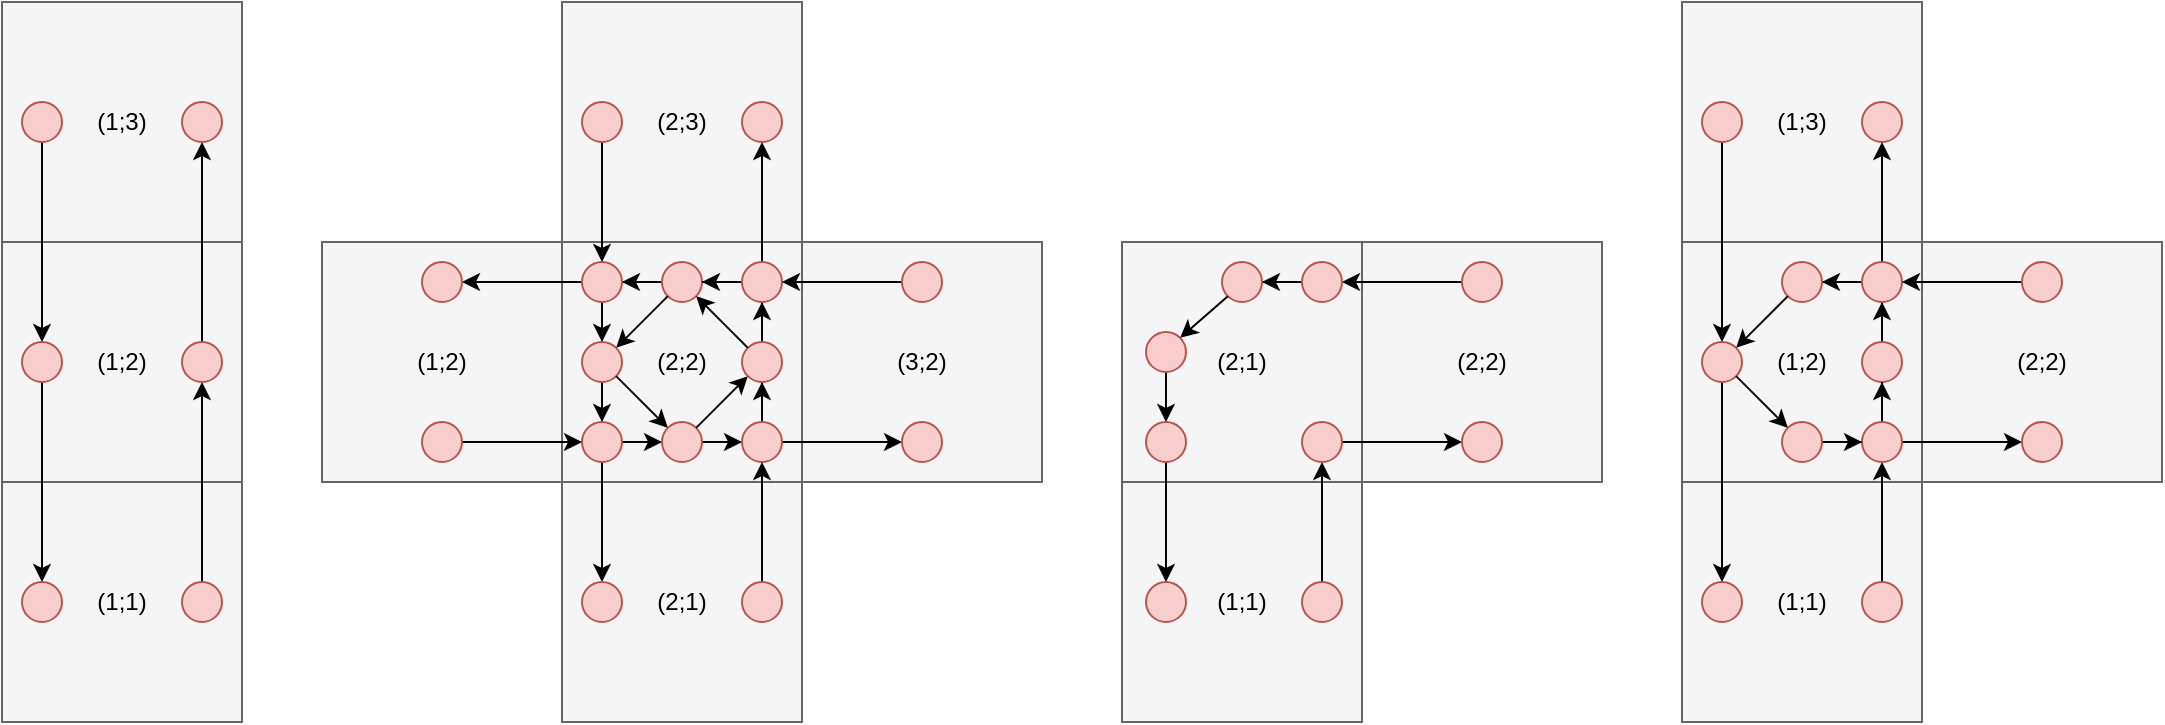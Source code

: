 <mxfile version="17.4.2" type="device"><diagram id="UCUkSfgSoyCLpR5aKKDd" name="Page-1"><mxGraphModel dx="981" dy="538" grid="1" gridSize="10" guides="1" tooltips="1" connect="1" arrows="1" fold="1" page="1" pageScale="1" pageWidth="827" pageHeight="1169" math="0" shadow="0"><root><mxCell id="0"/><mxCell id="1" parent="0"/><mxCell id="b935xILRtpmU1Cp2YSGw-80" value="" style="whiteSpace=wrap;html=1;aspect=fixed;fillColor=#f5f5f5;fontColor=#333333;strokeColor=#666666;" vertex="1" parent="1"><mxGeometry x="40" y="120" width="120" height="120" as="geometry"/></mxCell><mxCell id="b935xILRtpmU1Cp2YSGw-76" value="" style="whiteSpace=wrap;html=1;aspect=fixed;fillColor=#f5f5f5;fontColor=#333333;strokeColor=#666666;" vertex="1" parent="1"><mxGeometry x="40" y="240" width="120" height="120" as="geometry"/></mxCell><mxCell id="b935xILRtpmU1Cp2YSGw-13" value="" style="whiteSpace=wrap;html=1;aspect=fixed;fillColor=#f5f5f5;fontColor=#333333;strokeColor=#666666;" vertex="1" parent="1"><mxGeometry x="320" y="360" width="120" height="120" as="geometry"/></mxCell><mxCell id="b935xILRtpmU1Cp2YSGw-14" value="" style="whiteSpace=wrap;html=1;aspect=fixed;fillColor=#f5f5f5;fontColor=#333333;strokeColor=#666666;" vertex="1" parent="1"><mxGeometry x="200" y="240" width="120" height="120" as="geometry"/></mxCell><mxCell id="b935xILRtpmU1Cp2YSGw-11" value="" style="whiteSpace=wrap;html=1;aspect=fixed;fillColor=#f5f5f5;fontColor=#333333;strokeColor=#666666;" vertex="1" parent="1"><mxGeometry x="320" y="120" width="120" height="120" as="geometry"/></mxCell><mxCell id="b935xILRtpmU1Cp2YSGw-12" value="" style="whiteSpace=wrap;html=1;aspect=fixed;fillColor=#f5f5f5;fontColor=#333333;strokeColor=#666666;" vertex="1" parent="1"><mxGeometry x="440" y="240" width="120" height="120" as="geometry"/></mxCell><mxCell id="b935xILRtpmU1Cp2YSGw-2" value="" style="whiteSpace=wrap;html=1;aspect=fixed;fillColor=#f5f5f5;fontColor=#333333;strokeColor=#666666;" vertex="1" parent="1"><mxGeometry x="320" y="240" width="120" height="120" as="geometry"/></mxCell><mxCell id="b935xILRtpmU1Cp2YSGw-30" style="edgeStyle=orthogonalEdgeStyle;rounded=0;orthogonalLoop=1;jettySize=auto;html=1;entryX=1;entryY=0.5;entryDx=0;entryDy=0;" edge="1" parent="1" source="b935xILRtpmU1Cp2YSGw-1" target="b935xILRtpmU1Cp2YSGw-3"><mxGeometry relative="1" as="geometry"/></mxCell><mxCell id="b935xILRtpmU1Cp2YSGw-1" value="" style="ellipse;whiteSpace=wrap;html=1;aspect=fixed;fillColor=#f8cecc;strokeColor=#b85450;" vertex="1" parent="1"><mxGeometry x="370" y="250" width="20" height="20" as="geometry"/></mxCell><mxCell id="b935xILRtpmU1Cp2YSGw-31" style="edgeStyle=orthogonalEdgeStyle;rounded=0;orthogonalLoop=1;jettySize=auto;html=1;entryX=1;entryY=0.5;entryDx=0;entryDy=0;" edge="1" parent="1" source="b935xILRtpmU1Cp2YSGw-3" target="b935xILRtpmU1Cp2YSGw-15"><mxGeometry relative="1" as="geometry"/></mxCell><mxCell id="b935xILRtpmU1Cp2YSGw-43" style="edgeStyle=orthogonalEdgeStyle;rounded=0;orthogonalLoop=1;jettySize=auto;html=1;entryX=0.5;entryY=0;entryDx=0;entryDy=0;" edge="1" parent="1" source="b935xILRtpmU1Cp2YSGw-3" target="b935xILRtpmU1Cp2YSGw-4"><mxGeometry relative="1" as="geometry"/></mxCell><mxCell id="b935xILRtpmU1Cp2YSGw-3" value="" style="ellipse;whiteSpace=wrap;html=1;aspect=fixed;fillColor=#f8cecc;strokeColor=#b85450;" vertex="1" parent="1"><mxGeometry x="330" y="250" width="20" height="20" as="geometry"/></mxCell><mxCell id="b935xILRtpmU1Cp2YSGw-42" style="edgeStyle=orthogonalEdgeStyle;rounded=0;orthogonalLoop=1;jettySize=auto;html=1;entryX=0.5;entryY=0;entryDx=0;entryDy=0;" edge="1" parent="1" source="b935xILRtpmU1Cp2YSGw-4" target="b935xILRtpmU1Cp2YSGw-5"><mxGeometry relative="1" as="geometry"/></mxCell><mxCell id="b935xILRtpmU1Cp2YSGw-4" value="" style="ellipse;whiteSpace=wrap;html=1;aspect=fixed;fillColor=#f8cecc;strokeColor=#b85450;" vertex="1" parent="1"><mxGeometry x="330" y="290" width="20" height="20" as="geometry"/></mxCell><mxCell id="b935xILRtpmU1Cp2YSGw-36" style="edgeStyle=orthogonalEdgeStyle;rounded=0;orthogonalLoop=1;jettySize=auto;html=1;entryX=0.5;entryY=0;entryDx=0;entryDy=0;" edge="1" parent="1" source="b935xILRtpmU1Cp2YSGw-5" target="b935xILRtpmU1Cp2YSGw-22"><mxGeometry relative="1" as="geometry"/></mxCell><mxCell id="b935xILRtpmU1Cp2YSGw-37" style="edgeStyle=orthogonalEdgeStyle;rounded=0;orthogonalLoop=1;jettySize=auto;html=1;entryX=0;entryY=0.5;entryDx=0;entryDy=0;" edge="1" parent="1" source="b935xILRtpmU1Cp2YSGw-5" target="b935xILRtpmU1Cp2YSGw-6"><mxGeometry relative="1" as="geometry"/></mxCell><mxCell id="b935xILRtpmU1Cp2YSGw-5" value="" style="ellipse;whiteSpace=wrap;html=1;aspect=fixed;fillColor=#f8cecc;strokeColor=#b85450;" vertex="1" parent="1"><mxGeometry x="330" y="330" width="20" height="20" as="geometry"/></mxCell><mxCell id="b935xILRtpmU1Cp2YSGw-38" style="edgeStyle=orthogonalEdgeStyle;rounded=0;orthogonalLoop=1;jettySize=auto;html=1;entryX=0;entryY=0.5;entryDx=0;entryDy=0;" edge="1" parent="1" source="b935xILRtpmU1Cp2YSGw-6" target="b935xILRtpmU1Cp2YSGw-8"><mxGeometry relative="1" as="geometry"/></mxCell><mxCell id="b935xILRtpmU1Cp2YSGw-6" value="" style="ellipse;whiteSpace=wrap;html=1;aspect=fixed;fillColor=#f8cecc;strokeColor=#b85450;" vertex="1" parent="1"><mxGeometry x="370" y="330" width="20" height="20" as="geometry"/></mxCell><mxCell id="b935xILRtpmU1Cp2YSGw-25" style="edgeStyle=orthogonalEdgeStyle;rounded=0;orthogonalLoop=1;jettySize=auto;html=1;entryX=0.5;entryY=1;entryDx=0;entryDy=0;" edge="1" parent="1" source="b935xILRtpmU1Cp2YSGw-8" target="b935xILRtpmU1Cp2YSGw-9"><mxGeometry relative="1" as="geometry"/></mxCell><mxCell id="b935xILRtpmU1Cp2YSGw-29" style="edgeStyle=orthogonalEdgeStyle;rounded=0;orthogonalLoop=1;jettySize=auto;html=1;entryX=0;entryY=0.5;entryDx=0;entryDy=0;" edge="1" parent="1" source="b935xILRtpmU1Cp2YSGw-8" target="b935xILRtpmU1Cp2YSGw-18"><mxGeometry relative="1" as="geometry"/></mxCell><mxCell id="b935xILRtpmU1Cp2YSGw-8" value="" style="ellipse;whiteSpace=wrap;html=1;aspect=fixed;fillColor=#f8cecc;strokeColor=#b85450;" vertex="1" parent="1"><mxGeometry x="410" y="330" width="20" height="20" as="geometry"/></mxCell><mxCell id="b935xILRtpmU1Cp2YSGw-26" style="edgeStyle=orthogonalEdgeStyle;rounded=0;orthogonalLoop=1;jettySize=auto;html=1;entryX=0.5;entryY=1;entryDx=0;entryDy=0;" edge="1" parent="1" source="b935xILRtpmU1Cp2YSGw-9" target="b935xILRtpmU1Cp2YSGw-10"><mxGeometry relative="1" as="geometry"/></mxCell><mxCell id="b935xILRtpmU1Cp2YSGw-9" value="" style="ellipse;whiteSpace=wrap;html=1;aspect=fixed;fillColor=#f8cecc;strokeColor=#b85450;" vertex="1" parent="1"><mxGeometry x="410" y="290" width="20" height="20" as="geometry"/></mxCell><mxCell id="b935xILRtpmU1Cp2YSGw-32" style="edgeStyle=orthogonalEdgeStyle;rounded=0;orthogonalLoop=1;jettySize=auto;html=1;entryX=0.5;entryY=1;entryDx=0;entryDy=0;" edge="1" parent="1" source="b935xILRtpmU1Cp2YSGw-10" target="b935xILRtpmU1Cp2YSGw-19"><mxGeometry relative="1" as="geometry"/></mxCell><mxCell id="b935xILRtpmU1Cp2YSGw-40" style="edgeStyle=orthogonalEdgeStyle;rounded=0;orthogonalLoop=1;jettySize=auto;html=1;entryX=1;entryY=0.5;entryDx=0;entryDy=0;" edge="1" parent="1" source="b935xILRtpmU1Cp2YSGw-10" target="b935xILRtpmU1Cp2YSGw-1"><mxGeometry relative="1" as="geometry"/></mxCell><mxCell id="b935xILRtpmU1Cp2YSGw-10" value="" style="ellipse;whiteSpace=wrap;html=1;aspect=fixed;fillColor=#f8cecc;strokeColor=#b85450;" vertex="1" parent="1"><mxGeometry x="410" y="250" width="20" height="20" as="geometry"/></mxCell><mxCell id="b935xILRtpmU1Cp2YSGw-15" value="" style="ellipse;whiteSpace=wrap;html=1;aspect=fixed;fillColor=#f8cecc;strokeColor=#b85450;" vertex="1" parent="1"><mxGeometry x="250" y="250" width="20" height="20" as="geometry"/></mxCell><mxCell id="b935xILRtpmU1Cp2YSGw-34" style="edgeStyle=orthogonalEdgeStyle;rounded=0;orthogonalLoop=1;jettySize=auto;html=1;entryX=0;entryY=0.5;entryDx=0;entryDy=0;" edge="1" parent="1" source="b935xILRtpmU1Cp2YSGw-16" target="b935xILRtpmU1Cp2YSGw-5"><mxGeometry relative="1" as="geometry"/></mxCell><mxCell id="b935xILRtpmU1Cp2YSGw-16" value="" style="ellipse;whiteSpace=wrap;html=1;aspect=fixed;fillColor=#f8cecc;strokeColor=#b85450;" vertex="1" parent="1"><mxGeometry x="250" y="330" width="20" height="20" as="geometry"/></mxCell><mxCell id="b935xILRtpmU1Cp2YSGw-33" style="edgeStyle=orthogonalEdgeStyle;rounded=0;orthogonalLoop=1;jettySize=auto;html=1;entryX=1;entryY=0.5;entryDx=0;entryDy=0;" edge="1" parent="1" source="b935xILRtpmU1Cp2YSGw-17" target="b935xILRtpmU1Cp2YSGw-10"><mxGeometry relative="1" as="geometry"/></mxCell><mxCell id="b935xILRtpmU1Cp2YSGw-17" value="" style="ellipse;whiteSpace=wrap;html=1;aspect=fixed;fillColor=#f8cecc;strokeColor=#b85450;" vertex="1" parent="1"><mxGeometry x="490" y="250" width="20" height="20" as="geometry"/></mxCell><mxCell id="b935xILRtpmU1Cp2YSGw-18" value="" style="ellipse;whiteSpace=wrap;html=1;aspect=fixed;fillColor=#f8cecc;strokeColor=#b85450;" vertex="1" parent="1"><mxGeometry x="490" y="330" width="20" height="20" as="geometry"/></mxCell><mxCell id="b935xILRtpmU1Cp2YSGw-19" value="" style="ellipse;whiteSpace=wrap;html=1;aspect=fixed;fillColor=#f8cecc;strokeColor=#b85450;" vertex="1" parent="1"><mxGeometry x="410" y="170" width="20" height="20" as="geometry"/></mxCell><mxCell id="b935xILRtpmU1Cp2YSGw-35" style="edgeStyle=orthogonalEdgeStyle;rounded=0;orthogonalLoop=1;jettySize=auto;html=1;entryX=0.5;entryY=0;entryDx=0;entryDy=0;" edge="1" parent="1" source="b935xILRtpmU1Cp2YSGw-20" target="b935xILRtpmU1Cp2YSGw-3"><mxGeometry relative="1" as="geometry"/></mxCell><mxCell id="b935xILRtpmU1Cp2YSGw-20" value="" style="ellipse;whiteSpace=wrap;html=1;aspect=fixed;fillColor=#f8cecc;strokeColor=#b85450;" vertex="1" parent="1"><mxGeometry x="330" y="170" width="20" height="20" as="geometry"/></mxCell><mxCell id="b935xILRtpmU1Cp2YSGw-24" style="edgeStyle=orthogonalEdgeStyle;rounded=0;orthogonalLoop=1;jettySize=auto;html=1;entryX=0.5;entryY=1;entryDx=0;entryDy=0;" edge="1" parent="1" source="b935xILRtpmU1Cp2YSGw-21" target="b935xILRtpmU1Cp2YSGw-8"><mxGeometry relative="1" as="geometry"/></mxCell><mxCell id="b935xILRtpmU1Cp2YSGw-21" value="" style="ellipse;whiteSpace=wrap;html=1;aspect=fixed;fillColor=#f8cecc;strokeColor=#b85450;" vertex="1" parent="1"><mxGeometry x="410" y="410" width="20" height="20" as="geometry"/></mxCell><mxCell id="b935xILRtpmU1Cp2YSGw-22" value="" style="ellipse;whiteSpace=wrap;html=1;aspect=fixed;fillColor=#f8cecc;strokeColor=#b85450;" vertex="1" parent="1"><mxGeometry x="330" y="410" width="20" height="20" as="geometry"/></mxCell><mxCell id="b935xILRtpmU1Cp2YSGw-28" value="" style="endArrow=classic;html=1;rounded=0;entryX=1;entryY=1;entryDx=0;entryDy=0;exitX=0;exitY=0;exitDx=0;exitDy=0;" edge="1" parent="1" source="b935xILRtpmU1Cp2YSGw-9" target="b935xILRtpmU1Cp2YSGw-1"><mxGeometry width="50" height="50" relative="1" as="geometry"><mxPoint x="400" y="360" as="sourcePoint"/><mxPoint x="450" y="310" as="targetPoint"/></mxGeometry></mxCell><mxCell id="b935xILRtpmU1Cp2YSGw-39" value="" style="endArrow=classic;html=1;rounded=0;exitX=1;exitY=0;exitDx=0;exitDy=0;entryX=0;entryY=1;entryDx=0;entryDy=0;" edge="1" parent="1" source="b935xILRtpmU1Cp2YSGw-6" target="b935xILRtpmU1Cp2YSGw-9"><mxGeometry width="50" height="50" relative="1" as="geometry"><mxPoint x="400" y="320" as="sourcePoint"/><mxPoint x="410" y="310" as="targetPoint"/></mxGeometry></mxCell><mxCell id="b935xILRtpmU1Cp2YSGw-41" value="" style="endArrow=classic;html=1;rounded=0;entryX=1;entryY=0;entryDx=0;entryDy=0;exitX=0;exitY=1;exitDx=0;exitDy=0;" edge="1" parent="1" source="b935xILRtpmU1Cp2YSGw-1" target="b935xILRtpmU1Cp2YSGw-4"><mxGeometry width="50" height="50" relative="1" as="geometry"><mxPoint x="400" y="320" as="sourcePoint"/><mxPoint x="450" y="270" as="targetPoint"/></mxGeometry></mxCell><mxCell id="b935xILRtpmU1Cp2YSGw-44" value="" style="endArrow=classic;html=1;rounded=0;exitX=1;exitY=1;exitDx=0;exitDy=0;entryX=0;entryY=0;entryDx=0;entryDy=0;" edge="1" parent="1" source="b935xILRtpmU1Cp2YSGw-4" target="b935xILRtpmU1Cp2YSGw-6"><mxGeometry width="50" height="50" relative="1" as="geometry"><mxPoint x="400" y="320" as="sourcePoint"/><mxPoint x="450" y="270" as="targetPoint"/></mxGeometry></mxCell><mxCell id="b935xILRtpmU1Cp2YSGw-45" value="(2;1)" style="text;html=1;strokeColor=none;fillColor=none;align=center;verticalAlign=middle;whiteSpace=wrap;rounded=0;" vertex="1" parent="1"><mxGeometry x="350" y="405" width="60" height="30" as="geometry"/></mxCell><mxCell id="b935xILRtpmU1Cp2YSGw-46" value="(2;2)" style="text;html=1;strokeColor=none;fillColor=none;align=center;verticalAlign=middle;whiteSpace=wrap;rounded=0;" vertex="1" parent="1"><mxGeometry x="350" y="285" width="60" height="30" as="geometry"/></mxCell><mxCell id="b935xILRtpmU1Cp2YSGw-47" value="(3;2)" style="text;html=1;strokeColor=none;fillColor=none;align=center;verticalAlign=middle;whiteSpace=wrap;rounded=0;" vertex="1" parent="1"><mxGeometry x="470" y="285" width="60" height="30" as="geometry"/></mxCell><mxCell id="b935xILRtpmU1Cp2YSGw-48" value="(1;2)" style="text;html=1;strokeColor=none;fillColor=none;align=center;verticalAlign=middle;whiteSpace=wrap;rounded=0;" vertex="1" parent="1"><mxGeometry x="230" y="285" width="60" height="30" as="geometry"/></mxCell><mxCell id="b935xILRtpmU1Cp2YSGw-49" value="(2;3)" style="text;html=1;strokeColor=none;fillColor=none;align=center;verticalAlign=middle;whiteSpace=wrap;rounded=0;" vertex="1" parent="1"><mxGeometry x="350" y="165" width="60" height="30" as="geometry"/></mxCell><mxCell id="b935xILRtpmU1Cp2YSGw-50" value="" style="whiteSpace=wrap;html=1;aspect=fixed;fillColor=#f5f5f5;fontColor=#333333;strokeColor=#666666;" vertex="1" parent="1"><mxGeometry x="600" y="240" width="120" height="120" as="geometry"/></mxCell><mxCell id="b935xILRtpmU1Cp2YSGw-51" value="" style="whiteSpace=wrap;html=1;aspect=fixed;fillColor=#f5f5f5;fontColor=#333333;strokeColor=#666666;" vertex="1" parent="1"><mxGeometry x="600" y="360" width="120" height="120" as="geometry"/></mxCell><mxCell id="b935xILRtpmU1Cp2YSGw-52" value="" style="whiteSpace=wrap;html=1;aspect=fixed;fillColor=#f5f5f5;fontColor=#333333;strokeColor=#666666;" vertex="1" parent="1"><mxGeometry x="720" y="240" width="120" height="120" as="geometry"/></mxCell><mxCell id="b935xILRtpmU1Cp2YSGw-53" value="&lt;div&gt;(1;1)&lt;/div&gt;" style="text;html=1;strokeColor=none;fillColor=none;align=center;verticalAlign=middle;whiteSpace=wrap;rounded=0;" vertex="1" parent="1"><mxGeometry x="630" y="405" width="60" height="30" as="geometry"/></mxCell><mxCell id="b935xILRtpmU1Cp2YSGw-54" value="&lt;div&gt;(2;1)&lt;/div&gt;" style="text;html=1;strokeColor=none;fillColor=none;align=center;verticalAlign=middle;whiteSpace=wrap;rounded=0;" vertex="1" parent="1"><mxGeometry x="630" y="285" width="60" height="30" as="geometry"/></mxCell><mxCell id="b935xILRtpmU1Cp2YSGw-55" value="&lt;div&gt;(2;2)&lt;/div&gt;" style="text;html=1;strokeColor=none;fillColor=none;align=center;verticalAlign=middle;whiteSpace=wrap;rounded=0;" vertex="1" parent="1"><mxGeometry x="750" y="285" width="60" height="30" as="geometry"/></mxCell><mxCell id="b935xILRtpmU1Cp2YSGw-56" value="" style="ellipse;whiteSpace=wrap;html=1;aspect=fixed;fillColor=#f8cecc;strokeColor=#b85450;" vertex="1" parent="1"><mxGeometry x="612" y="410" width="20" height="20" as="geometry"/></mxCell><mxCell id="b935xILRtpmU1Cp2YSGw-65" style="edgeStyle=orthogonalEdgeStyle;rounded=0;orthogonalLoop=1;jettySize=auto;html=1;entryX=0.5;entryY=1;entryDx=0;entryDy=0;" edge="1" parent="1" source="b935xILRtpmU1Cp2YSGw-57" target="b935xILRtpmU1Cp2YSGw-58"><mxGeometry relative="1" as="geometry"/></mxCell><mxCell id="b935xILRtpmU1Cp2YSGw-57" value="" style="ellipse;whiteSpace=wrap;html=1;aspect=fixed;fillColor=#f8cecc;strokeColor=#b85450;" vertex="1" parent="1"><mxGeometry x="690" y="410" width="20" height="20" as="geometry"/></mxCell><mxCell id="b935xILRtpmU1Cp2YSGw-66" style="edgeStyle=orthogonalEdgeStyle;rounded=0;orthogonalLoop=1;jettySize=auto;html=1;entryX=0;entryY=0.5;entryDx=0;entryDy=0;" edge="1" parent="1" source="b935xILRtpmU1Cp2YSGw-58" target="b935xILRtpmU1Cp2YSGw-60"><mxGeometry relative="1" as="geometry"/></mxCell><mxCell id="b935xILRtpmU1Cp2YSGw-58" value="" style="ellipse;whiteSpace=wrap;html=1;aspect=fixed;fillColor=#f8cecc;strokeColor=#b85450;" vertex="1" parent="1"><mxGeometry x="690" y="330" width="20" height="20" as="geometry"/></mxCell><mxCell id="b935xILRtpmU1Cp2YSGw-70" style="edgeStyle=orthogonalEdgeStyle;rounded=0;orthogonalLoop=1;jettySize=auto;html=1;entryX=0.5;entryY=0;entryDx=0;entryDy=0;" edge="1" parent="1" source="b935xILRtpmU1Cp2YSGw-59" target="b935xILRtpmU1Cp2YSGw-56"><mxGeometry relative="1" as="geometry"/></mxCell><mxCell id="b935xILRtpmU1Cp2YSGw-59" value="" style="ellipse;whiteSpace=wrap;html=1;aspect=fixed;fillColor=#f8cecc;strokeColor=#b85450;" vertex="1" parent="1"><mxGeometry x="612" y="330" width="20" height="20" as="geometry"/></mxCell><mxCell id="b935xILRtpmU1Cp2YSGw-60" value="" style="ellipse;whiteSpace=wrap;html=1;aspect=fixed;fillColor=#f8cecc;strokeColor=#b85450;" vertex="1" parent="1"><mxGeometry x="770" y="330" width="20" height="20" as="geometry"/></mxCell><mxCell id="b935xILRtpmU1Cp2YSGw-67" style="edgeStyle=orthogonalEdgeStyle;rounded=0;orthogonalLoop=1;jettySize=auto;html=1;entryX=1;entryY=0.5;entryDx=0;entryDy=0;" edge="1" parent="1" source="b935xILRtpmU1Cp2YSGw-61" target="b935xILRtpmU1Cp2YSGw-62"><mxGeometry relative="1" as="geometry"/></mxCell><mxCell id="b935xILRtpmU1Cp2YSGw-61" value="" style="ellipse;whiteSpace=wrap;html=1;aspect=fixed;fillColor=#f8cecc;strokeColor=#b85450;" vertex="1" parent="1"><mxGeometry x="770" y="250" width="20" height="20" as="geometry"/></mxCell><mxCell id="b935xILRtpmU1Cp2YSGw-68" style="edgeStyle=orthogonalEdgeStyle;rounded=0;orthogonalLoop=1;jettySize=auto;html=1;entryX=1;entryY=0.5;entryDx=0;entryDy=0;" edge="1" parent="1" source="b935xILRtpmU1Cp2YSGw-62" target="b935xILRtpmU1Cp2YSGw-64"><mxGeometry relative="1" as="geometry"/></mxCell><mxCell id="b935xILRtpmU1Cp2YSGw-62" value="" style="ellipse;whiteSpace=wrap;html=1;aspect=fixed;fillColor=#f8cecc;strokeColor=#b85450;" vertex="1" parent="1"><mxGeometry x="690" y="250" width="20" height="20" as="geometry"/></mxCell><mxCell id="b935xILRtpmU1Cp2YSGw-69" style="edgeStyle=orthogonalEdgeStyle;rounded=0;orthogonalLoop=1;jettySize=auto;html=1;entryX=0.5;entryY=0;entryDx=0;entryDy=0;" edge="1" parent="1" source="b935xILRtpmU1Cp2YSGw-63" target="b935xILRtpmU1Cp2YSGw-59"><mxGeometry relative="1" as="geometry"/></mxCell><mxCell id="b935xILRtpmU1Cp2YSGw-63" value="" style="ellipse;whiteSpace=wrap;html=1;aspect=fixed;fillColor=#f8cecc;strokeColor=#b85450;" vertex="1" parent="1"><mxGeometry x="612" y="285" width="20" height="20" as="geometry"/></mxCell><mxCell id="b935xILRtpmU1Cp2YSGw-64" value="" style="ellipse;whiteSpace=wrap;html=1;aspect=fixed;fillColor=#f8cecc;strokeColor=#b85450;" vertex="1" parent="1"><mxGeometry x="650" y="250" width="20" height="20" as="geometry"/></mxCell><mxCell id="b935xILRtpmU1Cp2YSGw-71" value="" style="endArrow=classic;html=1;rounded=0;entryX=1;entryY=0;entryDx=0;entryDy=0;exitX=0;exitY=1;exitDx=0;exitDy=0;" edge="1" parent="1" source="b935xILRtpmU1Cp2YSGw-64" target="b935xILRtpmU1Cp2YSGw-63"><mxGeometry width="50" height="50" relative="1" as="geometry"><mxPoint x="580" y="360" as="sourcePoint"/><mxPoint x="630" y="310" as="targetPoint"/></mxGeometry></mxCell><mxCell id="b935xILRtpmU1Cp2YSGw-72" value="" style="whiteSpace=wrap;html=1;aspect=fixed;fillColor=#f5f5f5;fontColor=#333333;strokeColor=#666666;" vertex="1" parent="1"><mxGeometry x="40" y="360" width="120" height="120" as="geometry"/></mxCell><mxCell id="b935xILRtpmU1Cp2YSGw-84" style="edgeStyle=orthogonalEdgeStyle;rounded=0;orthogonalLoop=1;jettySize=auto;html=1;entryX=0.5;entryY=1;entryDx=0;entryDy=0;" edge="1" parent="1" source="b935xILRtpmU1Cp2YSGw-73" target="b935xILRtpmU1Cp2YSGw-77"><mxGeometry relative="1" as="geometry"/></mxCell><mxCell id="b935xILRtpmU1Cp2YSGw-73" value="" style="ellipse;whiteSpace=wrap;html=1;aspect=fixed;fillColor=#f8cecc;strokeColor=#b85450;" vertex="1" parent="1"><mxGeometry x="130" y="410" width="20" height="20" as="geometry"/></mxCell><mxCell id="b935xILRtpmU1Cp2YSGw-74" value="" style="ellipse;whiteSpace=wrap;html=1;aspect=fixed;fillColor=#f8cecc;strokeColor=#b85450;" vertex="1" parent="1"><mxGeometry x="50" y="410" width="20" height="20" as="geometry"/></mxCell><mxCell id="b935xILRtpmU1Cp2YSGw-75" value="(1;1)" style="text;html=1;strokeColor=none;fillColor=none;align=center;verticalAlign=middle;whiteSpace=wrap;rounded=0;" vertex="1" parent="1"><mxGeometry x="70" y="405" width="60" height="30" as="geometry"/></mxCell><mxCell id="b935xILRtpmU1Cp2YSGw-85" style="edgeStyle=orthogonalEdgeStyle;rounded=0;orthogonalLoop=1;jettySize=auto;html=1;entryX=0.5;entryY=1;entryDx=0;entryDy=0;" edge="1" parent="1" source="b935xILRtpmU1Cp2YSGw-77" target="b935xILRtpmU1Cp2YSGw-81"><mxGeometry relative="1" as="geometry"/></mxCell><mxCell id="b935xILRtpmU1Cp2YSGw-77" value="" style="ellipse;whiteSpace=wrap;html=1;aspect=fixed;fillColor=#f8cecc;strokeColor=#b85450;" vertex="1" parent="1"><mxGeometry x="130" y="290" width="20" height="20" as="geometry"/></mxCell><mxCell id="b935xILRtpmU1Cp2YSGw-87" style="edgeStyle=orthogonalEdgeStyle;rounded=0;orthogonalLoop=1;jettySize=auto;html=1;entryX=0.5;entryY=0;entryDx=0;entryDy=0;" edge="1" parent="1" source="b935xILRtpmU1Cp2YSGw-78" target="b935xILRtpmU1Cp2YSGw-74"><mxGeometry relative="1" as="geometry"/></mxCell><mxCell id="b935xILRtpmU1Cp2YSGw-78" value="" style="ellipse;whiteSpace=wrap;html=1;aspect=fixed;fillColor=#f8cecc;strokeColor=#b85450;" vertex="1" parent="1"><mxGeometry x="50" y="290" width="20" height="20" as="geometry"/></mxCell><mxCell id="b935xILRtpmU1Cp2YSGw-79" value="(1;2)" style="text;html=1;strokeColor=none;fillColor=none;align=center;verticalAlign=middle;whiteSpace=wrap;rounded=0;" vertex="1" parent="1"><mxGeometry x="70" y="285" width="60" height="30" as="geometry"/></mxCell><mxCell id="b935xILRtpmU1Cp2YSGw-81" value="" style="ellipse;whiteSpace=wrap;html=1;aspect=fixed;fillColor=#f8cecc;strokeColor=#b85450;" vertex="1" parent="1"><mxGeometry x="130" y="170" width="20" height="20" as="geometry"/></mxCell><mxCell id="b935xILRtpmU1Cp2YSGw-86" style="edgeStyle=orthogonalEdgeStyle;rounded=0;orthogonalLoop=1;jettySize=auto;html=1;entryX=0.5;entryY=0;entryDx=0;entryDy=0;" edge="1" parent="1" source="b935xILRtpmU1Cp2YSGw-82" target="b935xILRtpmU1Cp2YSGw-78"><mxGeometry relative="1" as="geometry"/></mxCell><mxCell id="b935xILRtpmU1Cp2YSGw-82" value="" style="ellipse;whiteSpace=wrap;html=1;aspect=fixed;fillColor=#f8cecc;strokeColor=#b85450;" vertex="1" parent="1"><mxGeometry x="50" y="170" width="20" height="20" as="geometry"/></mxCell><mxCell id="b935xILRtpmU1Cp2YSGw-83" value="(1;3)" style="text;html=1;strokeColor=none;fillColor=none;align=center;verticalAlign=middle;whiteSpace=wrap;rounded=0;" vertex="1" parent="1"><mxGeometry x="70" y="165" width="60" height="30" as="geometry"/></mxCell><mxCell id="b935xILRtpmU1Cp2YSGw-88" value="" style="whiteSpace=wrap;html=1;aspect=fixed;fillColor=#f5f5f5;fontColor=#333333;strokeColor=#666666;" vertex="1" parent="1"><mxGeometry x="880" y="120" width="120" height="120" as="geometry"/></mxCell><mxCell id="b935xILRtpmU1Cp2YSGw-89" value="" style="whiteSpace=wrap;html=1;aspect=fixed;fillColor=#f5f5f5;fontColor=#333333;strokeColor=#666666;" vertex="1" parent="1"><mxGeometry x="880" y="240" width="120" height="120" as="geometry"/></mxCell><mxCell id="b935xILRtpmU1Cp2YSGw-90" value="" style="whiteSpace=wrap;html=1;aspect=fixed;fillColor=#f5f5f5;fontColor=#333333;strokeColor=#666666;" vertex="1" parent="1"><mxGeometry x="880" y="360" width="120" height="120" as="geometry"/></mxCell><mxCell id="b935xILRtpmU1Cp2YSGw-114" style="edgeStyle=orthogonalEdgeStyle;rounded=0;orthogonalLoop=1;jettySize=auto;html=1;entryX=0.5;entryY=1;entryDx=0;entryDy=0;" edge="1" parent="1" source="b935xILRtpmU1Cp2YSGw-92" target="b935xILRtpmU1Cp2YSGw-107"><mxGeometry relative="1" as="geometry"/></mxCell><mxCell id="b935xILRtpmU1Cp2YSGw-92" value="" style="ellipse;whiteSpace=wrap;html=1;aspect=fixed;fillColor=#f8cecc;strokeColor=#b85450;" vertex="1" parent="1"><mxGeometry x="970" y="410" width="20" height="20" as="geometry"/></mxCell><mxCell id="b935xILRtpmU1Cp2YSGw-93" value="" style="ellipse;whiteSpace=wrap;html=1;aspect=fixed;fillColor=#f8cecc;strokeColor=#b85450;" vertex="1" parent="1"><mxGeometry x="890" y="410" width="20" height="20" as="geometry"/></mxCell><mxCell id="b935xILRtpmU1Cp2YSGw-94" value="(1;1)" style="text;html=1;strokeColor=none;fillColor=none;align=center;verticalAlign=middle;whiteSpace=wrap;rounded=0;" vertex="1" parent="1"><mxGeometry x="910" y="405" width="60" height="30" as="geometry"/></mxCell><mxCell id="b935xILRtpmU1Cp2YSGw-123" style="edgeStyle=orthogonalEdgeStyle;rounded=0;orthogonalLoop=1;jettySize=auto;html=1;entryX=0.5;entryY=1;entryDx=0;entryDy=0;" edge="1" parent="1" source="b935xILRtpmU1Cp2YSGw-96" target="b935xILRtpmU1Cp2YSGw-106"><mxGeometry relative="1" as="geometry"/></mxCell><mxCell id="b935xILRtpmU1Cp2YSGw-96" value="" style="ellipse;whiteSpace=wrap;html=1;aspect=fixed;fillColor=#f8cecc;strokeColor=#b85450;" vertex="1" parent="1"><mxGeometry x="970" y="290" width="20" height="20" as="geometry"/></mxCell><mxCell id="b935xILRtpmU1Cp2YSGw-117" style="edgeStyle=orthogonalEdgeStyle;rounded=0;orthogonalLoop=1;jettySize=auto;html=1;entryX=0.5;entryY=0;entryDx=0;entryDy=0;" edge="1" parent="1" source="b935xILRtpmU1Cp2YSGw-98" target="b935xILRtpmU1Cp2YSGw-93"><mxGeometry relative="1" as="geometry"/></mxCell><mxCell id="b935xILRtpmU1Cp2YSGw-98" value="" style="ellipse;whiteSpace=wrap;html=1;aspect=fixed;fillColor=#f8cecc;strokeColor=#b85450;" vertex="1" parent="1"><mxGeometry x="890" y="290" width="20" height="20" as="geometry"/></mxCell><mxCell id="b935xILRtpmU1Cp2YSGw-99" value="(1;2)" style="text;html=1;strokeColor=none;fillColor=none;align=center;verticalAlign=middle;whiteSpace=wrap;rounded=0;" vertex="1" parent="1"><mxGeometry x="910" y="285" width="60" height="30" as="geometry"/></mxCell><mxCell id="b935xILRtpmU1Cp2YSGw-100" value="" style="ellipse;whiteSpace=wrap;html=1;aspect=fixed;fillColor=#f8cecc;strokeColor=#b85450;" vertex="1" parent="1"><mxGeometry x="970" y="170" width="20" height="20" as="geometry"/></mxCell><mxCell id="b935xILRtpmU1Cp2YSGw-116" style="edgeStyle=orthogonalEdgeStyle;rounded=0;orthogonalLoop=1;jettySize=auto;html=1;entryX=0.5;entryY=0;entryDx=0;entryDy=0;" edge="1" parent="1" source="b935xILRtpmU1Cp2YSGw-102" target="b935xILRtpmU1Cp2YSGw-98"><mxGeometry relative="1" as="geometry"/></mxCell><mxCell id="b935xILRtpmU1Cp2YSGw-102" value="" style="ellipse;whiteSpace=wrap;html=1;aspect=fixed;fillColor=#f8cecc;strokeColor=#b85450;" vertex="1" parent="1"><mxGeometry x="890" y="170" width="20" height="20" as="geometry"/></mxCell><mxCell id="b935xILRtpmU1Cp2YSGw-103" value="(1;3)" style="text;html=1;strokeColor=none;fillColor=none;align=center;verticalAlign=middle;whiteSpace=wrap;rounded=0;" vertex="1" parent="1"><mxGeometry x="910" y="165" width="60" height="30" as="geometry"/></mxCell><mxCell id="b935xILRtpmU1Cp2YSGw-104" value="" style="whiteSpace=wrap;html=1;aspect=fixed;fillColor=#f5f5f5;fontColor=#333333;strokeColor=#666666;" vertex="1" parent="1"><mxGeometry x="1000" y="240" width="120" height="120" as="geometry"/></mxCell><mxCell id="b935xILRtpmU1Cp2YSGw-105" value="(2;2)" style="text;html=1;strokeColor=none;fillColor=none;align=center;verticalAlign=middle;whiteSpace=wrap;rounded=0;" vertex="1" parent="1"><mxGeometry x="1030" y="285" width="60" height="30" as="geometry"/></mxCell><mxCell id="b935xILRtpmU1Cp2YSGw-113" style="edgeStyle=orthogonalEdgeStyle;rounded=0;orthogonalLoop=1;jettySize=auto;html=1;entryX=0.5;entryY=1;entryDx=0;entryDy=0;" edge="1" parent="1" source="b935xILRtpmU1Cp2YSGw-106" target="b935xILRtpmU1Cp2YSGw-100"><mxGeometry relative="1" as="geometry"/></mxCell><mxCell id="b935xILRtpmU1Cp2YSGw-120" style="edgeStyle=orthogonalEdgeStyle;rounded=0;orthogonalLoop=1;jettySize=auto;html=1;entryX=1;entryY=0.5;entryDx=0;entryDy=0;" edge="1" parent="1" source="b935xILRtpmU1Cp2YSGw-106" target="b935xILRtpmU1Cp2YSGw-108"><mxGeometry relative="1" as="geometry"/></mxCell><mxCell id="b935xILRtpmU1Cp2YSGw-106" value="" style="ellipse;whiteSpace=wrap;html=1;aspect=fixed;fillColor=#f8cecc;strokeColor=#b85450;" vertex="1" parent="1"><mxGeometry x="970" y="250" width="20" height="20" as="geometry"/></mxCell><mxCell id="b935xILRtpmU1Cp2YSGw-115" style="edgeStyle=orthogonalEdgeStyle;rounded=0;orthogonalLoop=1;jettySize=auto;html=1;entryX=0;entryY=0.5;entryDx=0;entryDy=0;" edge="1" parent="1" source="b935xILRtpmU1Cp2YSGw-107" target="b935xILRtpmU1Cp2YSGw-111"><mxGeometry relative="1" as="geometry"/></mxCell><mxCell id="b935xILRtpmU1Cp2YSGw-122" style="edgeStyle=orthogonalEdgeStyle;rounded=0;orthogonalLoop=1;jettySize=auto;html=1;entryX=0.5;entryY=1;entryDx=0;entryDy=0;" edge="1" parent="1" source="b935xILRtpmU1Cp2YSGw-107" target="b935xILRtpmU1Cp2YSGw-96"><mxGeometry relative="1" as="geometry"/></mxCell><mxCell id="b935xILRtpmU1Cp2YSGw-107" value="" style="ellipse;whiteSpace=wrap;html=1;aspect=fixed;fillColor=#f8cecc;strokeColor=#b85450;" vertex="1" parent="1"><mxGeometry x="970" y="330" width="20" height="20" as="geometry"/></mxCell><mxCell id="b935xILRtpmU1Cp2YSGw-108" value="" style="ellipse;whiteSpace=wrap;html=1;aspect=fixed;fillColor=#f8cecc;strokeColor=#b85450;" vertex="1" parent="1"><mxGeometry x="930" y="250" width="20" height="20" as="geometry"/></mxCell><mxCell id="b935xILRtpmU1Cp2YSGw-119" style="edgeStyle=orthogonalEdgeStyle;rounded=0;orthogonalLoop=1;jettySize=auto;html=1;entryX=0;entryY=0.5;entryDx=0;entryDy=0;" edge="1" parent="1" source="b935xILRtpmU1Cp2YSGw-109" target="b935xILRtpmU1Cp2YSGw-107"><mxGeometry relative="1" as="geometry"/></mxCell><mxCell id="b935xILRtpmU1Cp2YSGw-109" value="" style="ellipse;whiteSpace=wrap;html=1;aspect=fixed;fillColor=#f8cecc;strokeColor=#b85450;" vertex="1" parent="1"><mxGeometry x="930" y="330" width="20" height="20" as="geometry"/></mxCell><mxCell id="b935xILRtpmU1Cp2YSGw-112" style="edgeStyle=orthogonalEdgeStyle;rounded=0;orthogonalLoop=1;jettySize=auto;html=1;entryX=1;entryY=0.5;entryDx=0;entryDy=0;" edge="1" parent="1" source="b935xILRtpmU1Cp2YSGw-110" target="b935xILRtpmU1Cp2YSGw-106"><mxGeometry relative="1" as="geometry"/></mxCell><mxCell id="b935xILRtpmU1Cp2YSGw-110" value="" style="ellipse;whiteSpace=wrap;html=1;aspect=fixed;fillColor=#f8cecc;strokeColor=#b85450;" vertex="1" parent="1"><mxGeometry x="1050" y="250" width="20" height="20" as="geometry"/></mxCell><mxCell id="b935xILRtpmU1Cp2YSGw-111" value="" style="ellipse;whiteSpace=wrap;html=1;aspect=fixed;fillColor=#f8cecc;strokeColor=#b85450;" vertex="1" parent="1"><mxGeometry x="1050" y="330" width="20" height="20" as="geometry"/></mxCell><mxCell id="b935xILRtpmU1Cp2YSGw-118" value="" style="endArrow=classic;html=1;rounded=0;exitX=1;exitY=1;exitDx=0;exitDy=0;entryX=0;entryY=0;entryDx=0;entryDy=0;" edge="1" parent="1" source="b935xILRtpmU1Cp2YSGw-98" target="b935xILRtpmU1Cp2YSGw-109"><mxGeometry width="50" height="50" relative="1" as="geometry"><mxPoint x="720" y="350" as="sourcePoint"/><mxPoint x="770" y="300" as="targetPoint"/></mxGeometry></mxCell><mxCell id="b935xILRtpmU1Cp2YSGw-121" value="" style="endArrow=classic;html=1;rounded=0;exitX=0;exitY=1;exitDx=0;exitDy=0;entryX=1;entryY=0;entryDx=0;entryDy=0;" edge="1" parent="1" source="b935xILRtpmU1Cp2YSGw-108" target="b935xILRtpmU1Cp2YSGw-98"><mxGeometry width="50" height="50" relative="1" as="geometry"><mxPoint x="720" y="350" as="sourcePoint"/><mxPoint x="770" y="300" as="targetPoint"/></mxGeometry></mxCell></root></mxGraphModel></diagram></mxfile>